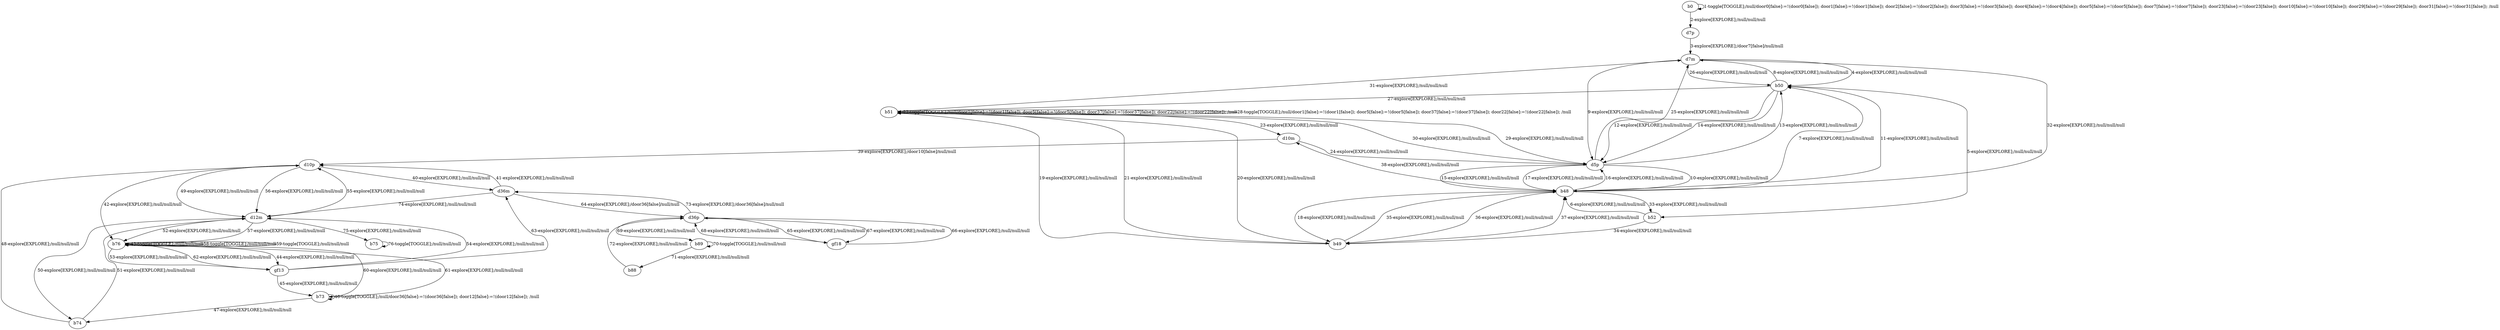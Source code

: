 # Total number of goals covered by this test: 1
# b89 --> b89

digraph g {
"b0" -> "b0" [label = "1-toggle[TOGGLE];/null/door0[false]:=!(door0[false]); door1[false]:=!(door1[false]); door2[false]:=!(door2[false]); door3[false]:=!(door3[false]); door4[false]:=!(door4[false]); door5[false]:=!(door5[false]); door7[false]:=!(door7[false]); door23[false]:=!(door23[false]); door10[false]:=!(door10[false]); door29[false]:=!(door29[false]); door31[false]:=!(door31[false]); /null"];
"b0" -> "d7p" [label = "2-explore[EXPLORE];/null/null/null"];
"d7p" -> "d7m" [label = "3-explore[EXPLORE];/door7[false]/null/null"];
"d7m" -> "b50" [label = "4-explore[EXPLORE];/null/null/null"];
"b50" -> "b52" [label = "5-explore[EXPLORE];/null/null/null"];
"b52" -> "b48" [label = "6-explore[EXPLORE];/null/null/null"];
"b48" -> "b50" [label = "7-explore[EXPLORE];/null/null/null"];
"b50" -> "d7m" [label = "8-explore[EXPLORE];/null/null/null"];
"d7m" -> "d5p" [label = "9-explore[EXPLORE];/null/null/null"];
"d5p" -> "b48" [label = "10-explore[EXPLORE];/null/null/null"];
"b48" -> "b50" [label = "11-explore[EXPLORE];/null/null/null"];
"b50" -> "d5p" [label = "12-explore[EXPLORE];/null/null/null"];
"d5p" -> "b50" [label = "13-explore[EXPLORE];/null/null/null"];
"b50" -> "d5p" [label = "14-explore[EXPLORE];/null/null/null"];
"d5p" -> "b48" [label = "15-explore[EXPLORE];/null/null/null"];
"b48" -> "d5p" [label = "16-explore[EXPLORE];/null/null/null"];
"d5p" -> "b48" [label = "17-explore[EXPLORE];/null/null/null"];
"b48" -> "b49" [label = "18-explore[EXPLORE];/null/null/null"];
"b49" -> "b51" [label = "19-explore[EXPLORE];/null/null/null"];
"b51" -> "b49" [label = "20-explore[EXPLORE];/null/null/null"];
"b49" -> "b51" [label = "21-explore[EXPLORE];/null/null/null"];
"b51" -> "b51" [label = "22-toggle[TOGGLE];/null/door1[false]:=!(door1[false]); door5[false]:=!(door5[false]); door37[false]:=!(door37[false]); door22[false]:=!(door22[false]); /null"];
"b51" -> "d10m" [label = "23-explore[EXPLORE];/null/null/null"];
"d10m" -> "d5p" [label = "24-explore[EXPLORE];/null/null/null"];
"d5p" -> "d7m" [label = "25-explore[EXPLORE];/null/null/null"];
"d7m" -> "b50" [label = "26-explore[EXPLORE];/null/null/null"];
"b50" -> "b51" [label = "27-explore[EXPLORE];/null/null/null"];
"b51" -> "b51" [label = "28-toggle[TOGGLE];/null/door1[false]:=!(door1[false]); door5[false]:=!(door5[false]); door37[false]:=!(door37[false]); door22[false]:=!(door22[false]); /null"];
"b51" -> "d5p" [label = "29-explore[EXPLORE];/null/null/null"];
"d5p" -> "b51" [label = "30-explore[EXPLORE];/null/null/null"];
"b51" -> "d7m" [label = "31-explore[EXPLORE];/null/null/null"];
"d7m" -> "b48" [label = "32-explore[EXPLORE];/null/null/null"];
"b48" -> "b52" [label = "33-explore[EXPLORE];/null/null/null"];
"b52" -> "b49" [label = "34-explore[EXPLORE];/null/null/null"];
"b49" -> "b48" [label = "35-explore[EXPLORE];/null/null/null"];
"b48" -> "b49" [label = "36-explore[EXPLORE];/null/null/null"];
"b49" -> "b48" [label = "37-explore[EXPLORE];/null/null/null"];
"b48" -> "d10m" [label = "38-explore[EXPLORE];/null/null/null"];
"d10m" -> "d10p" [label = "39-explore[EXPLORE];/door10[false]/null/null"];
"d10p" -> "d36m" [label = "40-explore[EXPLORE];/null/null/null"];
"d36m" -> "d10p" [label = "41-explore[EXPLORE];/null/null/null"];
"d10p" -> "b76" [label = "42-explore[EXPLORE];/null/null/null"];
"b76" -> "b76" [label = "43-toggle[TOGGLE];/null/null/null"];
"b76" -> "gf13" [label = "44-explore[EXPLORE];/null/null/null"];
"gf13" -> "b73" [label = "45-explore[EXPLORE];/null/null/null"];
"b73" -> "b73" [label = "46-toggle[TOGGLE];/null/door36[false]:=!(door36[false]); door12[false]:=!(door12[false]); /null"];
"b73" -> "b74" [label = "47-explore[EXPLORE];/null/null/null"];
"b74" -> "d10p" [label = "48-explore[EXPLORE];/null/null/null"];
"d10p" -> "d12m" [label = "49-explore[EXPLORE];/null/null/null"];
"d12m" -> "b74" [label = "50-explore[EXPLORE];/null/null/null"];
"b74" -> "d12m" [label = "51-explore[EXPLORE];/null/null/null"];
"d12m" -> "b76" [label = "52-explore[EXPLORE];/null/null/null"];
"b76" -> "gf13" [label = "53-explore[EXPLORE];/null/null/null"];
"gf13" -> "d12m" [label = "54-explore[EXPLORE];/null/null/null"];
"d12m" -> "d10p" [label = "55-explore[EXPLORE];/null/null/null"];
"d10p" -> "d12m" [label = "56-explore[EXPLORE];/null/null/null"];
"d12m" -> "b76" [label = "57-explore[EXPLORE];/null/null/null"];
"b76" -> "b76" [label = "58-toggle[TOGGLE];/null/null/null"];
"b76" -> "b76" [label = "59-toggle[TOGGLE];/null/null/null"];
"b76" -> "b73" [label = "60-explore[EXPLORE];/null/null/null"];
"b73" -> "b76" [label = "61-explore[EXPLORE];/null/null/null"];
"b76" -> "gf13" [label = "62-explore[EXPLORE];/null/null/null"];
"gf13" -> "d36m" [label = "63-explore[EXPLORE];/null/null/null"];
"d36m" -> "d36p" [label = "64-explore[EXPLORE];/door36[false]/null/null"];
"d36p" -> "gf18" [label = "65-explore[EXPLORE];/null/null/null"];
"gf18" -> "d36p" [label = "66-explore[EXPLORE];/null/null/null"];
"d36p" -> "gf18" [label = "67-explore[EXPLORE];/null/null/null"];
"gf18" -> "d36p" [label = "68-explore[EXPLORE];/null/null/null"];
"d36p" -> "b89" [label = "69-explore[EXPLORE];/null/null/null"];
"b89" -> "b89" [label = "70-toggle[TOGGLE];/null/null/null"];
"b89" -> "b88" [label = "71-explore[EXPLORE];/null/null/null"];
"b88" -> "d36p" [label = "72-explore[EXPLORE];/null/null/null"];
"d36p" -> "d36m" [label = "73-explore[EXPLORE];/door36[false]/null/null"];
"d36m" -> "d12m" [label = "74-explore[EXPLORE];/null/null/null"];
"d12m" -> "b75" [label = "75-explore[EXPLORE];/null/null/null"];
"b75" -> "b75" [label = "76-toggle[TOGGLE];/null/null/null"];
}
